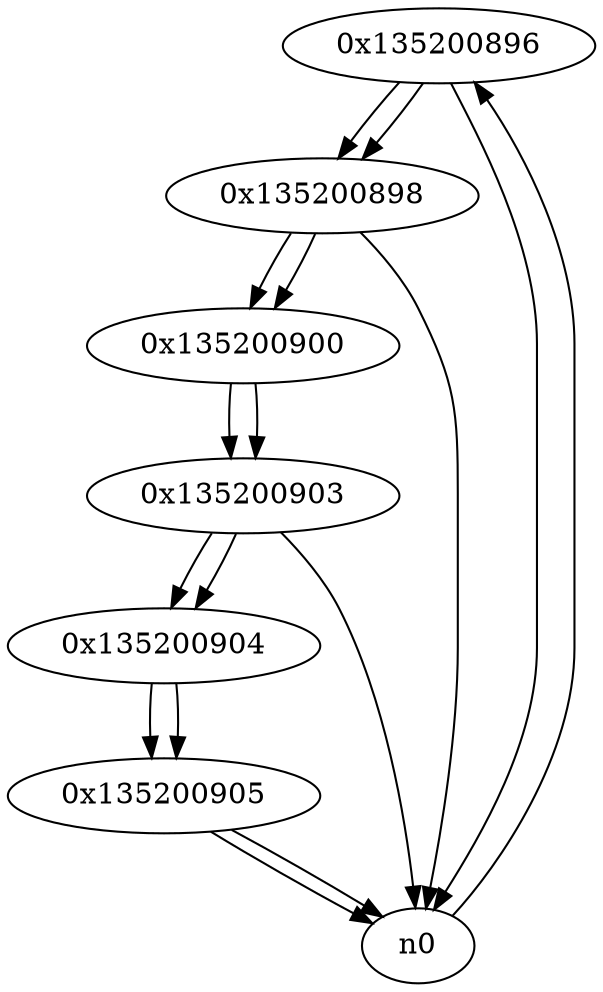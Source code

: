 digraph G{
/* nodes */
  n1 [label="0x135200896"]
  n2 [label="0x135200898"]
  n3 [label="0x135200900"]
  n4 [label="0x135200903"]
  n5 [label="0x135200904"]
  n6 [label="0x135200905"]
/* edges */
n1 -> n2;
n1 -> n0;
n0 -> n1;
n2 -> n3;
n2 -> n0;
n1 -> n2;
n3 -> n4;
n2 -> n3;
n4 -> n5;
n4 -> n0;
n3 -> n4;
n5 -> n6;
n4 -> n5;
n6 -> n0;
n6 -> n0;
n5 -> n6;
}
